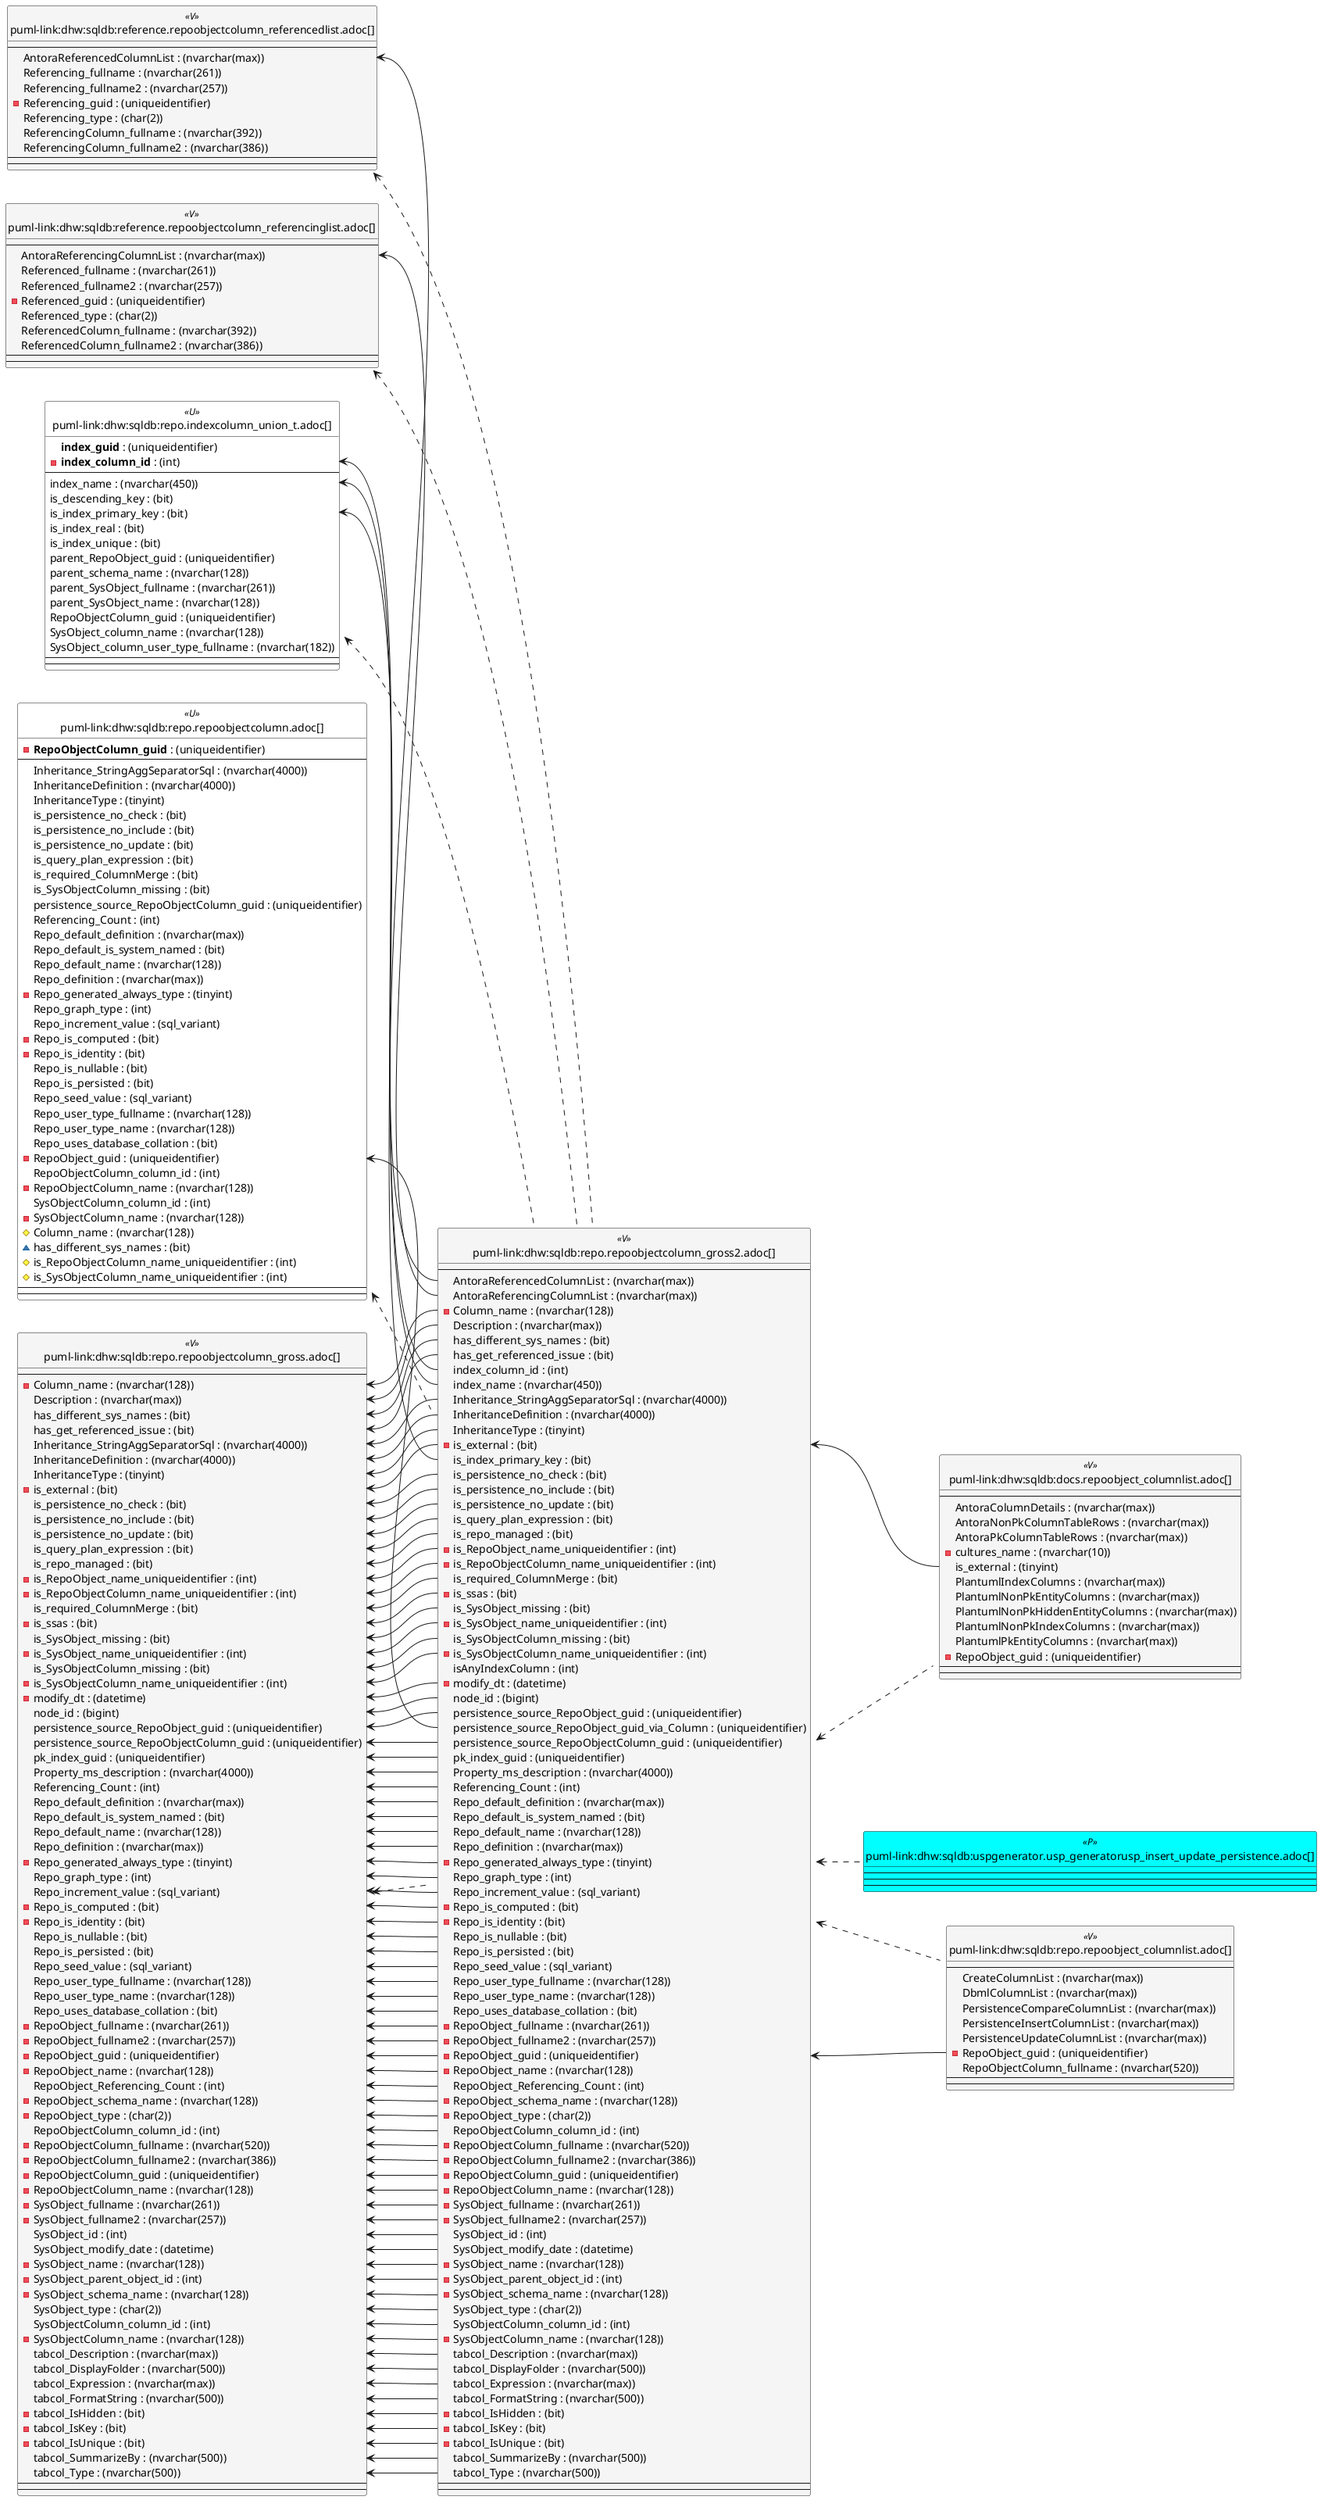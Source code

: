 @startuml
left to right direction
'top to bottom direction
hide circle
'avoide "." issues:
set namespaceSeparator none


skinparam class {
  BackgroundColor White
  BackgroundColor<<FN>> Yellow
  BackgroundColor<<FS>> Yellow
  BackgroundColor<<FT>> LightGray
  BackgroundColor<<IF>> Yellow
  BackgroundColor<<IS>> Yellow
  BackgroundColor<<P>> Aqua
  BackgroundColor<<PC>> Aqua
  BackgroundColor<<SN>> Yellow
  BackgroundColor<<SO>> SlateBlue
  BackgroundColor<<TF>> LightGray
  BackgroundColor<<TR>> Tomato
  BackgroundColor<<U>> White
  BackgroundColor<<V>> WhiteSmoke
  BackgroundColor<<X>> Aqua
  BackgroundColor<<external>> AliceBlue
}


entity "puml-link:dhw:sqldb:docs.repoobject_columnlist.adoc[]" as docs.RepoObject_ColumnList << V >> {
  --
  AntoraColumnDetails : (nvarchar(max))
  AntoraNonPkColumnTableRows : (nvarchar(max))
  AntoraPkColumnTableRows : (nvarchar(max))
  - cultures_name : (nvarchar(10))
  is_external : (tinyint)
  PlantumlIndexColumns : (nvarchar(max))
  PlantumlNonPkEntityColumns : (nvarchar(max))
  PlantumlNonPkHiddenEntityColumns : (nvarchar(max))
  PlantumlNonPkIndexColumns : (nvarchar(max))
  PlantumlPkEntityColumns : (nvarchar(max))
  - RepoObject_guid : (uniqueidentifier)
  --
  --
}

entity "puml-link:dhw:sqldb:reference.repoobjectcolumn_referencedlist.adoc[]" as reference.RepoObjectColumn_ReferencedList << V >> {
  --
  AntoraReferencedColumnList : (nvarchar(max))
  Referencing_fullname : (nvarchar(261))
  Referencing_fullname2 : (nvarchar(257))
  - Referencing_guid : (uniqueidentifier)
  Referencing_type : (char(2))
  ReferencingColumn_fullname : (nvarchar(392))
  ReferencingColumn_fullname2 : (nvarchar(386))
  --
  --
}

entity "puml-link:dhw:sqldb:reference.repoobjectcolumn_referencinglist.adoc[]" as reference.RepoObjectColumn_ReferencingList << V >> {
  --
  AntoraReferencingColumnList : (nvarchar(max))
  Referenced_fullname : (nvarchar(261))
  Referenced_fullname2 : (nvarchar(257))
  - Referenced_guid : (uniqueidentifier)
  Referenced_type : (char(2))
  ReferencedColumn_fullname : (nvarchar(392))
  ReferencedColumn_fullname2 : (nvarchar(386))
  --
  --
}

entity "puml-link:dhw:sqldb:repo.indexcolumn_union_t.adoc[]" as repo.IndexColumn_union_T << U >> {
  **index_guid** : (uniqueidentifier)
  - **index_column_id** : (int)
  --
  index_name : (nvarchar(450))
  is_descending_key : (bit)
  is_index_primary_key : (bit)
  is_index_real : (bit)
  is_index_unique : (bit)
  parent_RepoObject_guid : (uniqueidentifier)
  parent_schema_name : (nvarchar(128))
  parent_SysObject_fullname : (nvarchar(261))
  parent_SysObject_name : (nvarchar(128))
  RepoObjectColumn_guid : (uniqueidentifier)
  SysObject_column_name : (nvarchar(128))
  SysObject_column_user_type_fullname : (nvarchar(182))
  --
  --
}

entity "puml-link:dhw:sqldb:repo.repoobject_columnlist.adoc[]" as repo.RepoObject_ColumnList << V >> {
  --
  CreateColumnList : (nvarchar(max))
  DbmlColumnList : (nvarchar(max))
  PersistenceCompareColumnList : (nvarchar(max))
  PersistenceInsertColumnList : (nvarchar(max))
  PersistenceUpdateColumnList : (nvarchar(max))
  - RepoObject_guid : (uniqueidentifier)
  RepoObjectColumn_fullname : (nvarchar(520))
  --
  --
}

entity "puml-link:dhw:sqldb:repo.repoobjectcolumn.adoc[]" as repo.RepoObjectColumn << U >> {
  - **RepoObjectColumn_guid** : (uniqueidentifier)
  --
  Inheritance_StringAggSeparatorSql : (nvarchar(4000))
  InheritanceDefinition : (nvarchar(4000))
  InheritanceType : (tinyint)
  is_persistence_no_check : (bit)
  is_persistence_no_include : (bit)
  is_persistence_no_update : (bit)
  is_query_plan_expression : (bit)
  is_required_ColumnMerge : (bit)
  is_SysObjectColumn_missing : (bit)
  persistence_source_RepoObjectColumn_guid : (uniqueidentifier)
  Referencing_Count : (int)
  Repo_default_definition : (nvarchar(max))
  Repo_default_is_system_named : (bit)
  Repo_default_name : (nvarchar(128))
  Repo_definition : (nvarchar(max))
  - Repo_generated_always_type : (tinyint)
  Repo_graph_type : (int)
  Repo_increment_value : (sql_variant)
  - Repo_is_computed : (bit)
  - Repo_is_identity : (bit)
  Repo_is_nullable : (bit)
  Repo_is_persisted : (bit)
  Repo_seed_value : (sql_variant)
  Repo_user_type_fullname : (nvarchar(128))
  Repo_user_type_name : (nvarchar(128))
  Repo_uses_database_collation : (bit)
  - RepoObject_guid : (uniqueidentifier)
  RepoObjectColumn_column_id : (int)
  - RepoObjectColumn_name : (nvarchar(128))
  SysObjectColumn_column_id : (int)
  - SysObjectColumn_name : (nvarchar(128))
  # Column_name : (nvarchar(128))
  ~ has_different_sys_names : (bit)
  # is_RepoObjectColumn_name_uniqueidentifier : (int)
  # is_SysObjectColumn_name_uniqueidentifier : (int)
  --
  --
}

entity "puml-link:dhw:sqldb:repo.repoobjectcolumn_gross.adoc[]" as repo.RepoObjectColumn_gross << V >> {
  --
  - Column_name : (nvarchar(128))
  Description : (nvarchar(max))
  has_different_sys_names : (bit)
  has_get_referenced_issue : (bit)
  Inheritance_StringAggSeparatorSql : (nvarchar(4000))
  InheritanceDefinition : (nvarchar(4000))
  InheritanceType : (tinyint)
  - is_external : (bit)
  is_persistence_no_check : (bit)
  is_persistence_no_include : (bit)
  is_persistence_no_update : (bit)
  is_query_plan_expression : (bit)
  is_repo_managed : (bit)
  - is_RepoObject_name_uniqueidentifier : (int)
  - is_RepoObjectColumn_name_uniqueidentifier : (int)
  is_required_ColumnMerge : (bit)
  - is_ssas : (bit)
  is_SysObject_missing : (bit)
  - is_SysObject_name_uniqueidentifier : (int)
  is_SysObjectColumn_missing : (bit)
  - is_SysObjectColumn_name_uniqueidentifier : (int)
  - modify_dt : (datetime)
  node_id : (bigint)
  persistence_source_RepoObject_guid : (uniqueidentifier)
  persistence_source_RepoObjectColumn_guid : (uniqueidentifier)
  pk_index_guid : (uniqueidentifier)
  Property_ms_description : (nvarchar(4000))
  Referencing_Count : (int)
  Repo_default_definition : (nvarchar(max))
  Repo_default_is_system_named : (bit)
  Repo_default_name : (nvarchar(128))
  Repo_definition : (nvarchar(max))
  - Repo_generated_always_type : (tinyint)
  Repo_graph_type : (int)
  Repo_increment_value : (sql_variant)
  - Repo_is_computed : (bit)
  - Repo_is_identity : (bit)
  Repo_is_nullable : (bit)
  Repo_is_persisted : (bit)
  Repo_seed_value : (sql_variant)
  Repo_user_type_fullname : (nvarchar(128))
  Repo_user_type_name : (nvarchar(128))
  Repo_uses_database_collation : (bit)
  - RepoObject_fullname : (nvarchar(261))
  - RepoObject_fullname2 : (nvarchar(257))
  - RepoObject_guid : (uniqueidentifier)
  - RepoObject_name : (nvarchar(128))
  RepoObject_Referencing_Count : (int)
  - RepoObject_schema_name : (nvarchar(128))
  - RepoObject_type : (char(2))
  RepoObjectColumn_column_id : (int)
  - RepoObjectColumn_fullname : (nvarchar(520))
  - RepoObjectColumn_fullname2 : (nvarchar(386))
  - RepoObjectColumn_guid : (uniqueidentifier)
  - RepoObjectColumn_name : (nvarchar(128))
  - SysObject_fullname : (nvarchar(261))
  - SysObject_fullname2 : (nvarchar(257))
  SysObject_id : (int)
  SysObject_modify_date : (datetime)
  - SysObject_name : (nvarchar(128))
  - SysObject_parent_object_id : (int)
  - SysObject_schema_name : (nvarchar(128))
  SysObject_type : (char(2))
  SysObjectColumn_column_id : (int)
  - SysObjectColumn_name : (nvarchar(128))
  tabcol_Description : (nvarchar(max))
  tabcol_DisplayFolder : (nvarchar(500))
  tabcol_Expression : (nvarchar(max))
  tabcol_FormatString : (nvarchar(500))
  - tabcol_IsHidden : (bit)
  - tabcol_IsKey : (bit)
  - tabcol_IsUnique : (bit)
  tabcol_SummarizeBy : (nvarchar(500))
  tabcol_Type : (nvarchar(500))
  --
  --
}

entity "puml-link:dhw:sqldb:repo.repoobjectcolumn_gross2.adoc[]" as repo.RepoObjectColumn_gross2 << V >> {
  --
  AntoraReferencedColumnList : (nvarchar(max))
  AntoraReferencingColumnList : (nvarchar(max))
  - Column_name : (nvarchar(128))
  Description : (nvarchar(max))
  has_different_sys_names : (bit)
  has_get_referenced_issue : (bit)
  index_column_id : (int)
  index_name : (nvarchar(450))
  Inheritance_StringAggSeparatorSql : (nvarchar(4000))
  InheritanceDefinition : (nvarchar(4000))
  InheritanceType : (tinyint)
  - is_external : (bit)
  is_index_primary_key : (bit)
  is_persistence_no_check : (bit)
  is_persistence_no_include : (bit)
  is_persistence_no_update : (bit)
  is_query_plan_expression : (bit)
  is_repo_managed : (bit)
  - is_RepoObject_name_uniqueidentifier : (int)
  - is_RepoObjectColumn_name_uniqueidentifier : (int)
  is_required_ColumnMerge : (bit)
  - is_ssas : (bit)
  is_SysObject_missing : (bit)
  - is_SysObject_name_uniqueidentifier : (int)
  is_SysObjectColumn_missing : (bit)
  - is_SysObjectColumn_name_uniqueidentifier : (int)
  isAnyIndexColumn : (int)
  - modify_dt : (datetime)
  node_id : (bigint)
  persistence_source_RepoObject_guid : (uniqueidentifier)
  persistence_source_RepoObject_guid_via_Column : (uniqueidentifier)
  persistence_source_RepoObjectColumn_guid : (uniqueidentifier)
  pk_index_guid : (uniqueidentifier)
  Property_ms_description : (nvarchar(4000))
  Referencing_Count : (int)
  Repo_default_definition : (nvarchar(max))
  Repo_default_is_system_named : (bit)
  Repo_default_name : (nvarchar(128))
  Repo_definition : (nvarchar(max))
  - Repo_generated_always_type : (tinyint)
  Repo_graph_type : (int)
  Repo_increment_value : (sql_variant)
  - Repo_is_computed : (bit)
  - Repo_is_identity : (bit)
  Repo_is_nullable : (bit)
  Repo_is_persisted : (bit)
  Repo_seed_value : (sql_variant)
  Repo_user_type_fullname : (nvarchar(128))
  Repo_user_type_name : (nvarchar(128))
  Repo_uses_database_collation : (bit)
  - RepoObject_fullname : (nvarchar(261))
  - RepoObject_fullname2 : (nvarchar(257))
  - RepoObject_guid : (uniqueidentifier)
  - RepoObject_name : (nvarchar(128))
  RepoObject_Referencing_Count : (int)
  - RepoObject_schema_name : (nvarchar(128))
  - RepoObject_type : (char(2))
  RepoObjectColumn_column_id : (int)
  - RepoObjectColumn_fullname : (nvarchar(520))
  - RepoObjectColumn_fullname2 : (nvarchar(386))
  - RepoObjectColumn_guid : (uniqueidentifier)
  - RepoObjectColumn_name : (nvarchar(128))
  - SysObject_fullname : (nvarchar(261))
  - SysObject_fullname2 : (nvarchar(257))
  SysObject_id : (int)
  SysObject_modify_date : (datetime)
  - SysObject_name : (nvarchar(128))
  - SysObject_parent_object_id : (int)
  - SysObject_schema_name : (nvarchar(128))
  SysObject_type : (char(2))
  SysObjectColumn_column_id : (int)
  - SysObjectColumn_name : (nvarchar(128))
  tabcol_Description : (nvarchar(max))
  tabcol_DisplayFolder : (nvarchar(500))
  tabcol_Expression : (nvarchar(max))
  tabcol_FormatString : (nvarchar(500))
  - tabcol_IsHidden : (bit)
  - tabcol_IsKey : (bit)
  - tabcol_IsUnique : (bit)
  tabcol_SummarizeBy : (nvarchar(500))
  tabcol_Type : (nvarchar(500))
  --
  --
}

entity "puml-link:dhw:sqldb:uspgenerator.usp_generatorusp_insert_update_persistence.adoc[]" as uspgenerator.usp_GeneratorUsp_insert_update_persistence << P >> {
  --
  --
  --
}

reference.RepoObjectColumn_ReferencedList <.. repo.RepoObjectColumn_gross2
reference.RepoObjectColumn_ReferencingList <.. repo.RepoObjectColumn_gross2
repo.IndexColumn_union_T <.. repo.RepoObjectColumn_gross2
repo.RepoObjectColumn <.. repo.RepoObjectColumn_gross2
repo.RepoObjectColumn_gross <.. repo.RepoObjectColumn_gross2
repo.RepoObjectColumn_gross2 <.. uspgenerator.usp_GeneratorUsp_insert_update_persistence
repo.RepoObjectColumn_gross2 <.. repo.RepoObject_ColumnList
repo.RepoObjectColumn_gross2 <.. docs.RepoObject_ColumnList
"reference.RepoObjectColumn_ReferencedList::AntoraReferencedColumnList" <-- "repo.RepoObjectColumn_gross2::AntoraReferencedColumnList"
"reference.RepoObjectColumn_ReferencingList::AntoraReferencingColumnList" <-- "repo.RepoObjectColumn_gross2::AntoraReferencingColumnList"
"repo.IndexColumn_union_T::index_column_id" <-- "repo.RepoObjectColumn_gross2::index_column_id"
"repo.IndexColumn_union_T::index_name" <-- "repo.RepoObjectColumn_gross2::index_name"
"repo.IndexColumn_union_T::is_index_primary_key" <-- "repo.RepoObjectColumn_gross2::is_index_primary_key"
"repo.RepoObjectColumn::RepoObject_guid" <-- "repo.RepoObjectColumn_gross2::persistence_source_RepoObject_guid_via_Column"
"repo.RepoObjectColumn_gross::Column_name" <-- "repo.RepoObjectColumn_gross2::Column_name"
"repo.RepoObjectColumn_gross::Description" <-- "repo.RepoObjectColumn_gross2::Description"
"repo.RepoObjectColumn_gross::has_different_sys_names" <-- "repo.RepoObjectColumn_gross2::has_different_sys_names"
"repo.RepoObjectColumn_gross::has_get_referenced_issue" <-- "repo.RepoObjectColumn_gross2::has_get_referenced_issue"
"repo.RepoObjectColumn_gross::Inheritance_StringAggSeparatorSql" <-- "repo.RepoObjectColumn_gross2::Inheritance_StringAggSeparatorSql"
"repo.RepoObjectColumn_gross::InheritanceDefinition" <-- "repo.RepoObjectColumn_gross2::InheritanceDefinition"
"repo.RepoObjectColumn_gross::InheritanceType" <-- "repo.RepoObjectColumn_gross2::InheritanceType"
"repo.RepoObjectColumn_gross::is_external" <-- "repo.RepoObjectColumn_gross2::is_external"
"repo.RepoObjectColumn_gross::is_persistence_no_check" <-- "repo.RepoObjectColumn_gross2::is_persistence_no_check"
"repo.RepoObjectColumn_gross::is_persistence_no_include" <-- "repo.RepoObjectColumn_gross2::is_persistence_no_include"
"repo.RepoObjectColumn_gross::is_persistence_no_update" <-- "repo.RepoObjectColumn_gross2::is_persistence_no_update"
"repo.RepoObjectColumn_gross::is_query_plan_expression" <-- "repo.RepoObjectColumn_gross2::is_query_plan_expression"
"repo.RepoObjectColumn_gross::is_repo_managed" <-- "repo.RepoObjectColumn_gross2::is_repo_managed"
"repo.RepoObjectColumn_gross::is_RepoObject_name_uniqueidentifier" <-- "repo.RepoObjectColumn_gross2::is_RepoObject_name_uniqueidentifier"
"repo.RepoObjectColumn_gross::is_RepoObjectColumn_name_uniqueidentifier" <-- "repo.RepoObjectColumn_gross2::is_RepoObjectColumn_name_uniqueidentifier"
"repo.RepoObjectColumn_gross::is_required_ColumnMerge" <-- "repo.RepoObjectColumn_gross2::is_required_ColumnMerge"
"repo.RepoObjectColumn_gross::is_ssas" <-- "repo.RepoObjectColumn_gross2::is_ssas"
"repo.RepoObjectColumn_gross::is_SysObject_missing" <-- "repo.RepoObjectColumn_gross2::is_SysObject_missing"
"repo.RepoObjectColumn_gross::is_SysObject_name_uniqueidentifier" <-- "repo.RepoObjectColumn_gross2::is_SysObject_name_uniqueidentifier"
"repo.RepoObjectColumn_gross::is_SysObjectColumn_missing" <-- "repo.RepoObjectColumn_gross2::is_SysObjectColumn_missing"
"repo.RepoObjectColumn_gross::is_SysObjectColumn_name_uniqueidentifier" <-- "repo.RepoObjectColumn_gross2::is_SysObjectColumn_name_uniqueidentifier"
"repo.RepoObjectColumn_gross::modify_dt" <-- "repo.RepoObjectColumn_gross2::modify_dt"
"repo.RepoObjectColumn_gross::node_id" <-- "repo.RepoObjectColumn_gross2::node_id"
"repo.RepoObjectColumn_gross::persistence_source_RepoObject_guid" <-- "repo.RepoObjectColumn_gross2::persistence_source_RepoObject_guid"
"repo.RepoObjectColumn_gross::persistence_source_RepoObjectColumn_guid" <-- "repo.RepoObjectColumn_gross2::persistence_source_RepoObjectColumn_guid"
"repo.RepoObjectColumn_gross::pk_index_guid" <-- "repo.RepoObjectColumn_gross2::pk_index_guid"
"repo.RepoObjectColumn_gross::Property_ms_description" <-- "repo.RepoObjectColumn_gross2::Property_ms_description"
"repo.RepoObjectColumn_gross::Referencing_Count" <-- "repo.RepoObjectColumn_gross2::Referencing_Count"
"repo.RepoObjectColumn_gross::Repo_default_definition" <-- "repo.RepoObjectColumn_gross2::Repo_default_definition"
"repo.RepoObjectColumn_gross::Repo_default_is_system_named" <-- "repo.RepoObjectColumn_gross2::Repo_default_is_system_named"
"repo.RepoObjectColumn_gross::Repo_default_name" <-- "repo.RepoObjectColumn_gross2::Repo_default_name"
"repo.RepoObjectColumn_gross::Repo_definition" <-- "repo.RepoObjectColumn_gross2::Repo_definition"
"repo.RepoObjectColumn_gross::Repo_generated_always_type" <-- "repo.RepoObjectColumn_gross2::Repo_generated_always_type"
"repo.RepoObjectColumn_gross::Repo_graph_type" <-- "repo.RepoObjectColumn_gross2::Repo_graph_type"
"repo.RepoObjectColumn_gross::Repo_increment_value" <-- "repo.RepoObjectColumn_gross2::Repo_increment_value"
"repo.RepoObjectColumn_gross::Repo_is_computed" <-- "repo.RepoObjectColumn_gross2::Repo_is_computed"
"repo.RepoObjectColumn_gross::Repo_is_identity" <-- "repo.RepoObjectColumn_gross2::Repo_is_identity"
"repo.RepoObjectColumn_gross::Repo_is_nullable" <-- "repo.RepoObjectColumn_gross2::Repo_is_nullable"
"repo.RepoObjectColumn_gross::Repo_is_persisted" <-- "repo.RepoObjectColumn_gross2::Repo_is_persisted"
"repo.RepoObjectColumn_gross::Repo_seed_value" <-- "repo.RepoObjectColumn_gross2::Repo_seed_value"
"repo.RepoObjectColumn_gross::Repo_user_type_fullname" <-- "repo.RepoObjectColumn_gross2::Repo_user_type_fullname"
"repo.RepoObjectColumn_gross::Repo_user_type_name" <-- "repo.RepoObjectColumn_gross2::Repo_user_type_name"
"repo.RepoObjectColumn_gross::Repo_uses_database_collation" <-- "repo.RepoObjectColumn_gross2::Repo_uses_database_collation"
"repo.RepoObjectColumn_gross::RepoObject_fullname" <-- "repo.RepoObjectColumn_gross2::RepoObject_fullname"
"repo.RepoObjectColumn_gross::RepoObject_fullname2" <-- "repo.RepoObjectColumn_gross2::RepoObject_fullname2"
"repo.RepoObjectColumn_gross::RepoObject_guid" <-- "repo.RepoObjectColumn_gross2::RepoObject_guid"
"repo.RepoObjectColumn_gross::RepoObject_name" <-- "repo.RepoObjectColumn_gross2::RepoObject_name"
"repo.RepoObjectColumn_gross::RepoObject_Referencing_Count" <-- "repo.RepoObjectColumn_gross2::RepoObject_Referencing_Count"
"repo.RepoObjectColumn_gross::RepoObject_schema_name" <-- "repo.RepoObjectColumn_gross2::RepoObject_schema_name"
"repo.RepoObjectColumn_gross::RepoObject_type" <-- "repo.RepoObjectColumn_gross2::RepoObject_type"
"repo.RepoObjectColumn_gross::RepoObjectColumn_column_id" <-- "repo.RepoObjectColumn_gross2::RepoObjectColumn_column_id"
"repo.RepoObjectColumn_gross::RepoObjectColumn_fullname" <-- "repo.RepoObjectColumn_gross2::RepoObjectColumn_fullname"
"repo.RepoObjectColumn_gross::RepoObjectColumn_fullname2" <-- "repo.RepoObjectColumn_gross2::RepoObjectColumn_fullname2"
"repo.RepoObjectColumn_gross::RepoObjectColumn_guid" <-- "repo.RepoObjectColumn_gross2::RepoObjectColumn_guid"
"repo.RepoObjectColumn_gross::RepoObjectColumn_name" <-- "repo.RepoObjectColumn_gross2::RepoObjectColumn_name"
"repo.RepoObjectColumn_gross::SysObject_fullname" <-- "repo.RepoObjectColumn_gross2::SysObject_fullname"
"repo.RepoObjectColumn_gross::SysObject_fullname2" <-- "repo.RepoObjectColumn_gross2::SysObject_fullname2"
"repo.RepoObjectColumn_gross::SysObject_id" <-- "repo.RepoObjectColumn_gross2::SysObject_id"
"repo.RepoObjectColumn_gross::SysObject_modify_date" <-- "repo.RepoObjectColumn_gross2::SysObject_modify_date"
"repo.RepoObjectColumn_gross::SysObject_name" <-- "repo.RepoObjectColumn_gross2::SysObject_name"
"repo.RepoObjectColumn_gross::SysObject_parent_object_id" <-- "repo.RepoObjectColumn_gross2::SysObject_parent_object_id"
"repo.RepoObjectColumn_gross::SysObject_schema_name" <-- "repo.RepoObjectColumn_gross2::SysObject_schema_name"
"repo.RepoObjectColumn_gross::SysObject_type" <-- "repo.RepoObjectColumn_gross2::SysObject_type"
"repo.RepoObjectColumn_gross::SysObjectColumn_column_id" <-- "repo.RepoObjectColumn_gross2::SysObjectColumn_column_id"
"repo.RepoObjectColumn_gross::SysObjectColumn_name" <-- "repo.RepoObjectColumn_gross2::SysObjectColumn_name"
"repo.RepoObjectColumn_gross::tabcol_Description" <-- "repo.RepoObjectColumn_gross2::tabcol_Description"
"repo.RepoObjectColumn_gross::tabcol_DisplayFolder" <-- "repo.RepoObjectColumn_gross2::tabcol_DisplayFolder"
"repo.RepoObjectColumn_gross::tabcol_Expression" <-- "repo.RepoObjectColumn_gross2::tabcol_Expression"
"repo.RepoObjectColumn_gross::tabcol_FormatString" <-- "repo.RepoObjectColumn_gross2::tabcol_FormatString"
"repo.RepoObjectColumn_gross::tabcol_IsHidden" <-- "repo.RepoObjectColumn_gross2::tabcol_IsHidden"
"repo.RepoObjectColumn_gross::tabcol_IsKey" <-- "repo.RepoObjectColumn_gross2::tabcol_IsKey"
"repo.RepoObjectColumn_gross::tabcol_IsUnique" <-- "repo.RepoObjectColumn_gross2::tabcol_IsUnique"
"repo.RepoObjectColumn_gross::tabcol_SummarizeBy" <-- "repo.RepoObjectColumn_gross2::tabcol_SummarizeBy"
"repo.RepoObjectColumn_gross::tabcol_Type" <-- "repo.RepoObjectColumn_gross2::tabcol_Type"
"repo.RepoObjectColumn_gross2::is_external" <-- "docs.RepoObject_ColumnList::is_external"
"repo.RepoObjectColumn_gross2::RepoObject_guid" <-- "repo.RepoObject_ColumnList::RepoObject_guid"
@enduml

